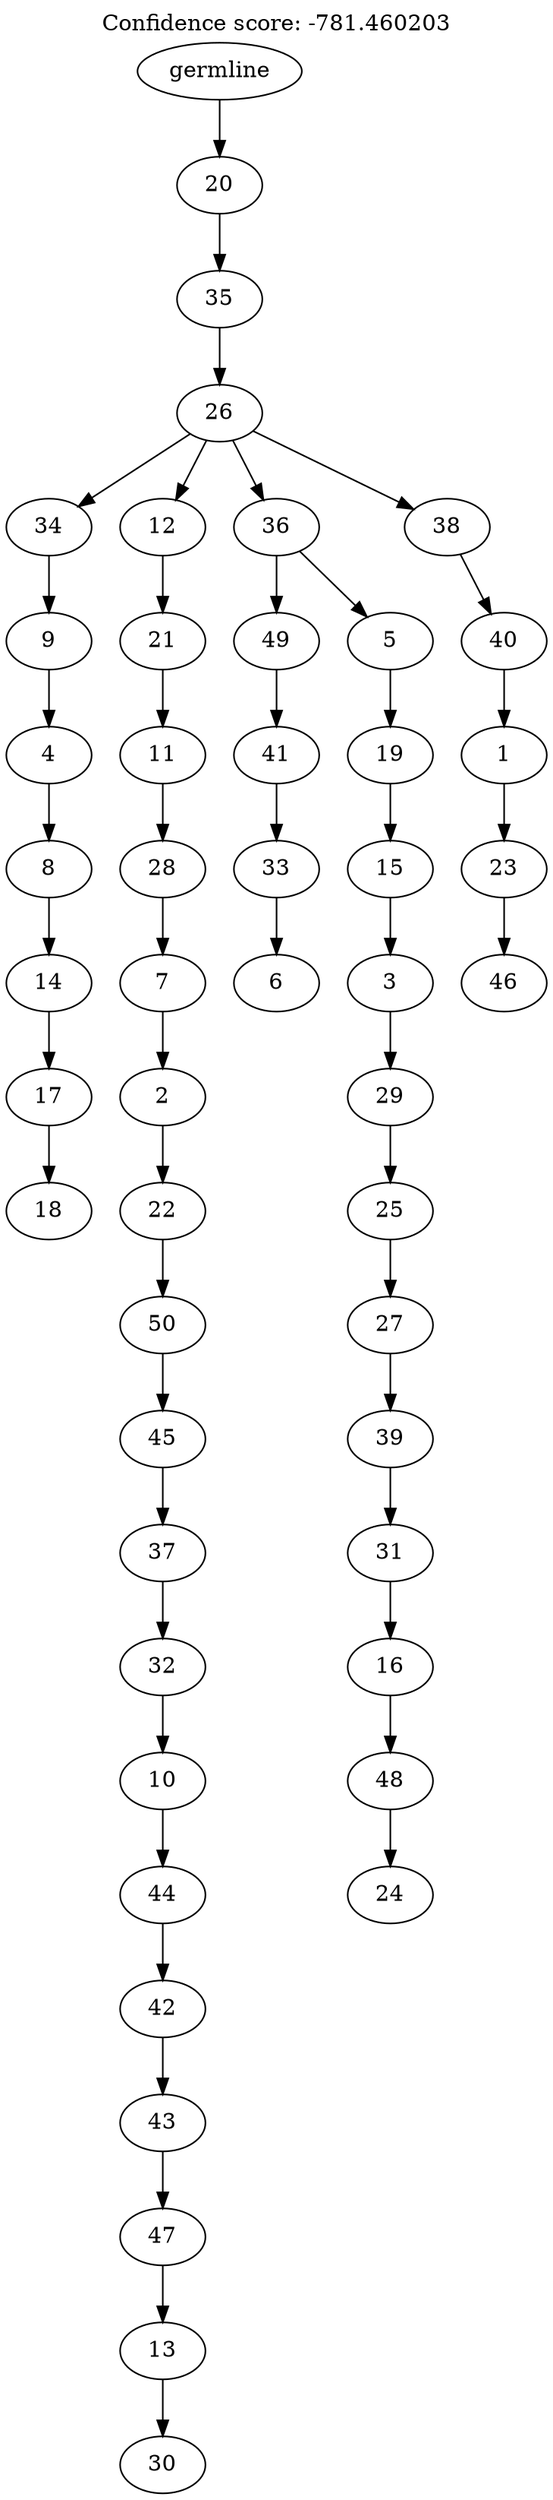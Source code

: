 digraph g {
	"49" -> "50";
	"50" [label="18"];
	"48" -> "49";
	"49" [label="17"];
	"47" -> "48";
	"48" [label="14"];
	"46" -> "47";
	"47" [label="8"];
	"45" -> "46";
	"46" [label="4"];
	"44" -> "45";
	"45" [label="9"];
	"42" -> "43";
	"43" [label="30"];
	"41" -> "42";
	"42" [label="13"];
	"40" -> "41";
	"41" [label="47"];
	"39" -> "40";
	"40" [label="43"];
	"38" -> "39";
	"39" [label="42"];
	"37" -> "38";
	"38" [label="44"];
	"36" -> "37";
	"37" [label="10"];
	"35" -> "36";
	"36" [label="32"];
	"34" -> "35";
	"35" [label="37"];
	"33" -> "34";
	"34" [label="45"];
	"32" -> "33";
	"33" [label="50"];
	"31" -> "32";
	"32" [label="22"];
	"30" -> "31";
	"31" [label="2"];
	"29" -> "30";
	"30" [label="7"];
	"28" -> "29";
	"29" [label="28"];
	"27" -> "28";
	"28" [label="11"];
	"26" -> "27";
	"27" [label="21"];
	"24" -> "25";
	"25" [label="6"];
	"23" -> "24";
	"24" [label="33"];
	"22" -> "23";
	"23" [label="41"];
	"20" -> "21";
	"21" [label="24"];
	"19" -> "20";
	"20" [label="48"];
	"18" -> "19";
	"19" [label="16"];
	"17" -> "18";
	"18" [label="31"];
	"16" -> "17";
	"17" [label="39"];
	"15" -> "16";
	"16" [label="27"];
	"14" -> "15";
	"15" [label="25"];
	"13" -> "14";
	"14" [label="29"];
	"12" -> "13";
	"13" [label="3"];
	"11" -> "12";
	"12" [label="15"];
	"10" -> "11";
	"11" [label="19"];
	"9" -> "10";
	"10" [label="5"];
	"9" -> "22";
	"22" [label="49"];
	"7" -> "8";
	"8" [label="46"];
	"6" -> "7";
	"7" [label="23"];
	"5" -> "6";
	"6" [label="1"];
	"4" -> "5";
	"5" [label="40"];
	"3" -> "4";
	"4" [label="38"];
	"3" -> "9";
	"9" [label="36"];
	"3" -> "26";
	"26" [label="12"];
	"3" -> "44";
	"44" [label="34"];
	"2" -> "3";
	"3" [label="26"];
	"1" -> "2";
	"2" [label="35"];
	"0" -> "1";
	"1" [label="20"];
	"0" [label="germline"];
	labelloc="t";
	label="Confidence score: -781.460203";
}

